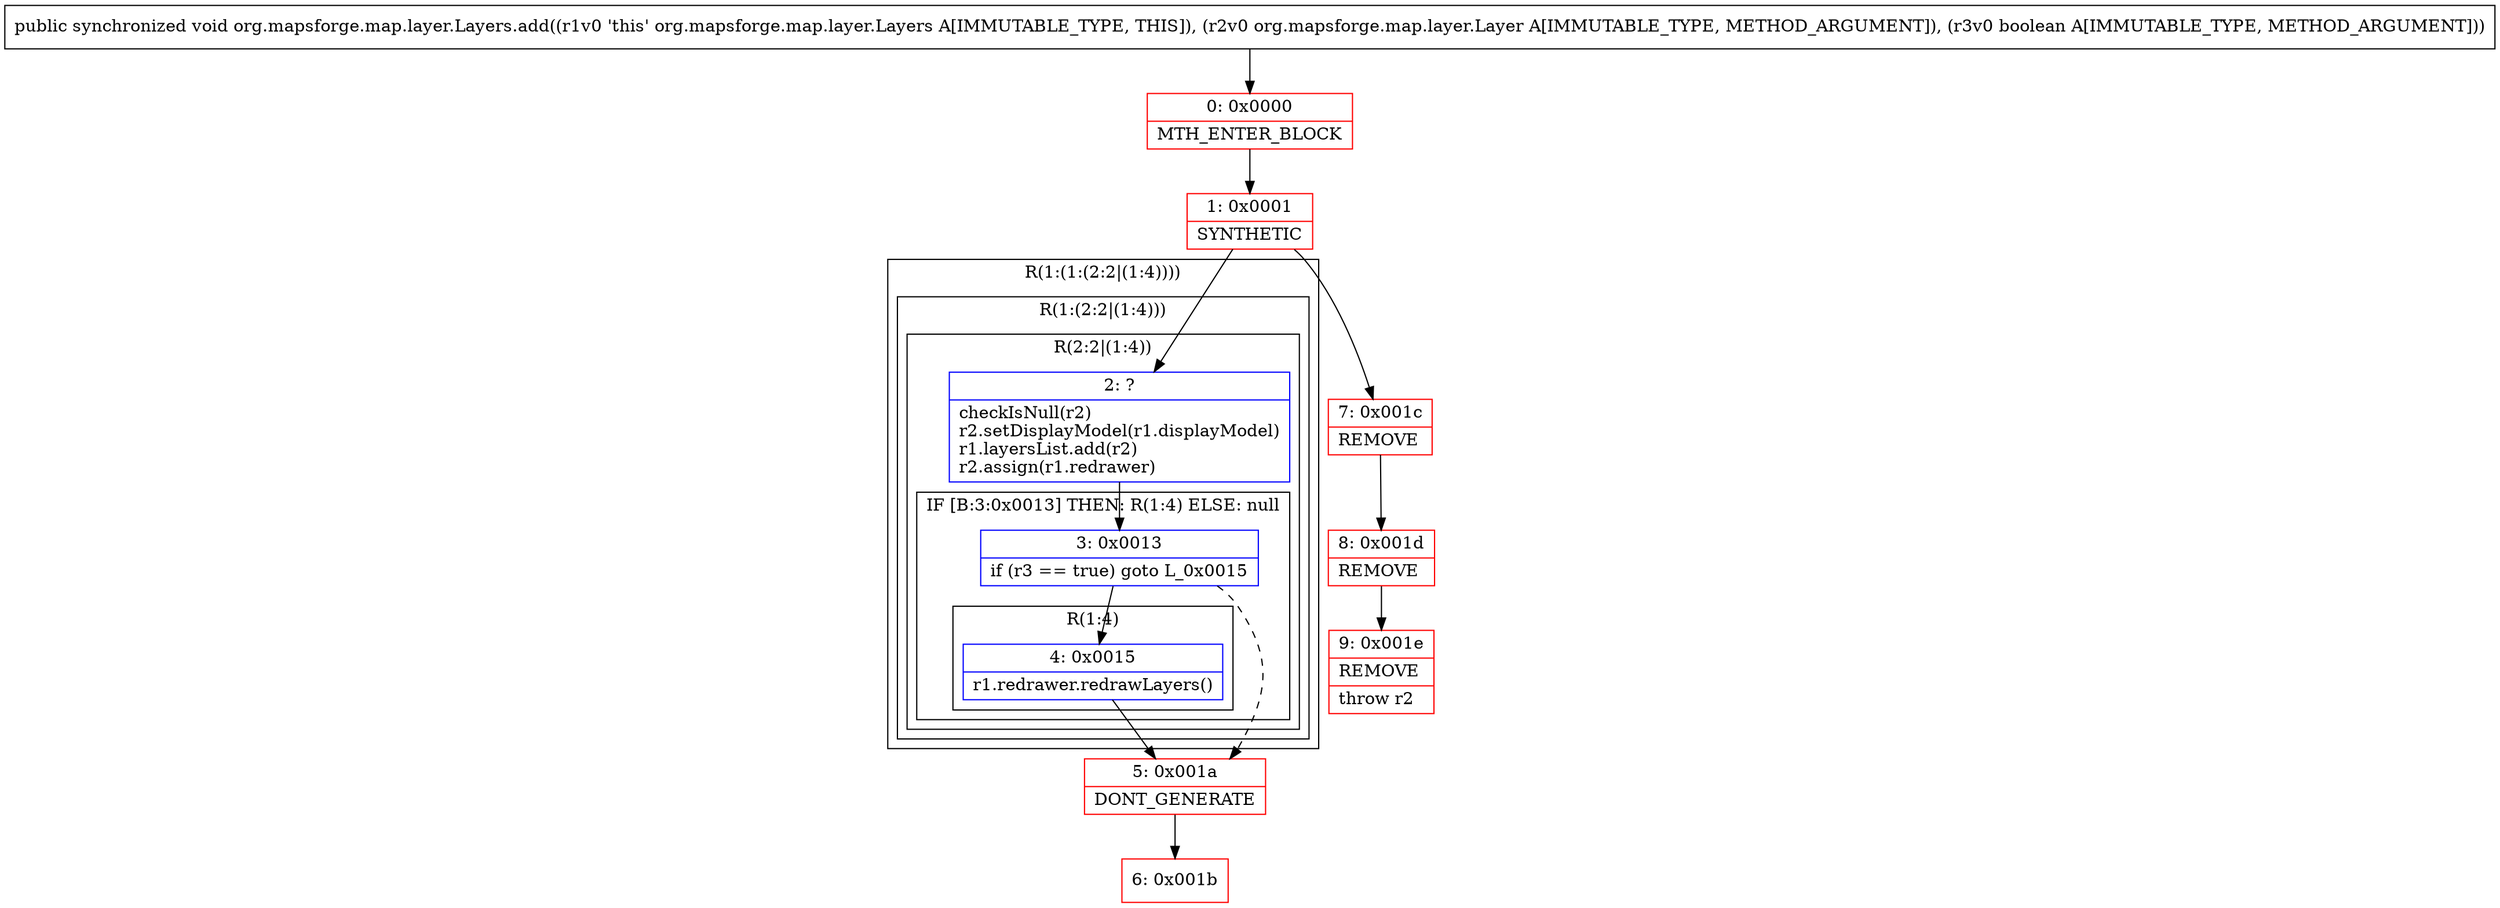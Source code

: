 digraph "CFG fororg.mapsforge.map.layer.Layers.add(Lorg\/mapsforge\/map\/layer\/Layer;Z)V" {
subgraph cluster_Region_1258215461 {
label = "R(1:(1:(2:2|(1:4))))";
node [shape=record,color=blue];
subgraph cluster_Region_1007185434 {
label = "R(1:(2:2|(1:4)))";
node [shape=record,color=blue];
subgraph cluster_Region_207799046 {
label = "R(2:2|(1:4))";
node [shape=record,color=blue];
Node_2 [shape=record,label="{2\:\ ?|checkIsNull(r2)\lr2.setDisplayModel(r1.displayModel)\lr1.layersList.add(r2)\lr2.assign(r1.redrawer)\l}"];
subgraph cluster_IfRegion_339500987 {
label = "IF [B:3:0x0013] THEN: R(1:4) ELSE: null";
node [shape=record,color=blue];
Node_3 [shape=record,label="{3\:\ 0x0013|if (r3 == true) goto L_0x0015\l}"];
subgraph cluster_Region_683639529 {
label = "R(1:4)";
node [shape=record,color=blue];
Node_4 [shape=record,label="{4\:\ 0x0015|r1.redrawer.redrawLayers()\l}"];
}
}
}
}
}
Node_0 [shape=record,color=red,label="{0\:\ 0x0000|MTH_ENTER_BLOCK\l}"];
Node_1 [shape=record,color=red,label="{1\:\ 0x0001|SYNTHETIC\l}"];
Node_5 [shape=record,color=red,label="{5\:\ 0x001a|DONT_GENERATE\l}"];
Node_6 [shape=record,color=red,label="{6\:\ 0x001b}"];
Node_7 [shape=record,color=red,label="{7\:\ 0x001c|REMOVE\l}"];
Node_8 [shape=record,color=red,label="{8\:\ 0x001d|REMOVE\l}"];
Node_9 [shape=record,color=red,label="{9\:\ 0x001e|REMOVE\l|throw r2\l}"];
MethodNode[shape=record,label="{public synchronized void org.mapsforge.map.layer.Layers.add((r1v0 'this' org.mapsforge.map.layer.Layers A[IMMUTABLE_TYPE, THIS]), (r2v0 org.mapsforge.map.layer.Layer A[IMMUTABLE_TYPE, METHOD_ARGUMENT]), (r3v0 boolean A[IMMUTABLE_TYPE, METHOD_ARGUMENT])) }"];
MethodNode -> Node_0;
Node_2 -> Node_3;
Node_3 -> Node_4;
Node_3 -> Node_5[style=dashed];
Node_4 -> Node_5;
Node_0 -> Node_1;
Node_1 -> Node_2;
Node_1 -> Node_7;
Node_5 -> Node_6;
Node_7 -> Node_8;
Node_8 -> Node_9;
}

